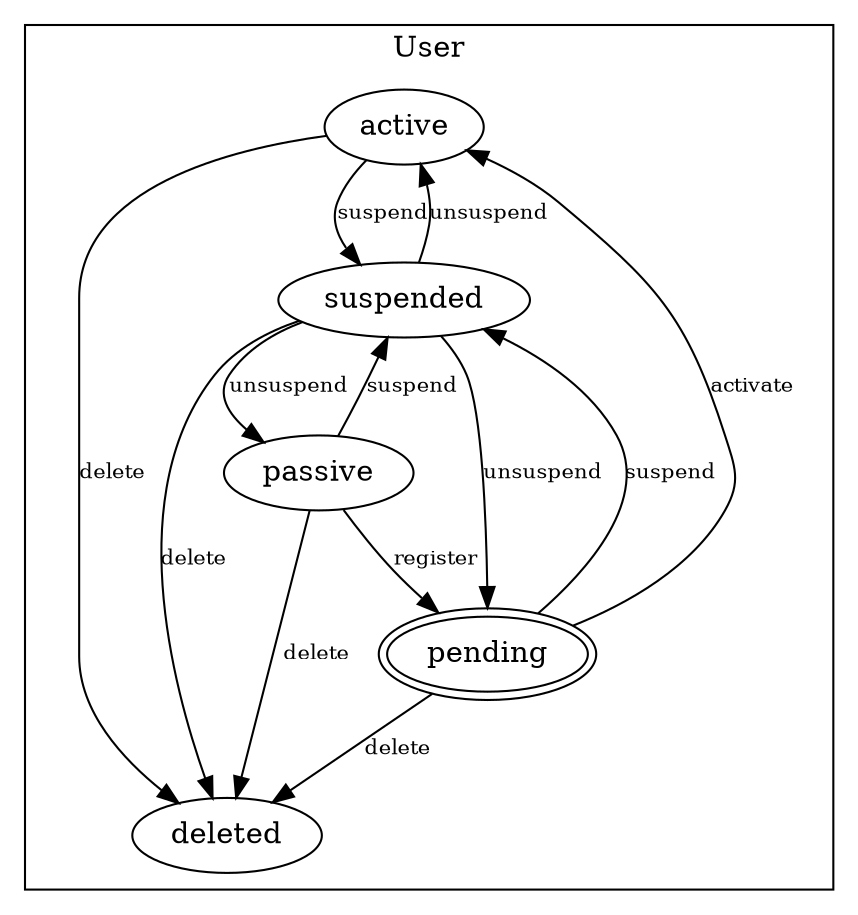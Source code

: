 digraph models_diagram {
	graph[overlap=false, splines=true]
subgraph cluster_user {
	label = "User"
	user_active [label=active ];
  user_pending [label=pending , peripheries = 2];
  user_suspended [label=suspended ];
  user_deleted [label=deleted ];
  user_passive [label=passive ];}	"user_passive" -> "user_pending" [label="register", fontsize=10]
	"user_passive" -> "user_deleted" [label="delete", fontsize=10]
	"user_pending" -> "user_deleted" [label="delete", fontsize=10]
	"user_active" -> "user_deleted" [label="delete", fontsize=10]
	"user_suspended" -> "user_deleted" [label="delete", fontsize=10]
	"user_passive" -> "user_suspended" [label="suspend", fontsize=10]
	"user_pending" -> "user_suspended" [label="suspend", fontsize=10]
	"user_active" -> "user_suspended" [label="suspend", fontsize=10]
	"user_pending" -> "user_active" [label="activate", fontsize=10]
	"user_suspended" -> "user_active" [label="unsuspend", fontsize=10]
	"user_suspended" -> "user_pending" [label="unsuspend", fontsize=10]
	"user_suspended" -> "user_passive" [label="unsuspend", fontsize=10]
}
